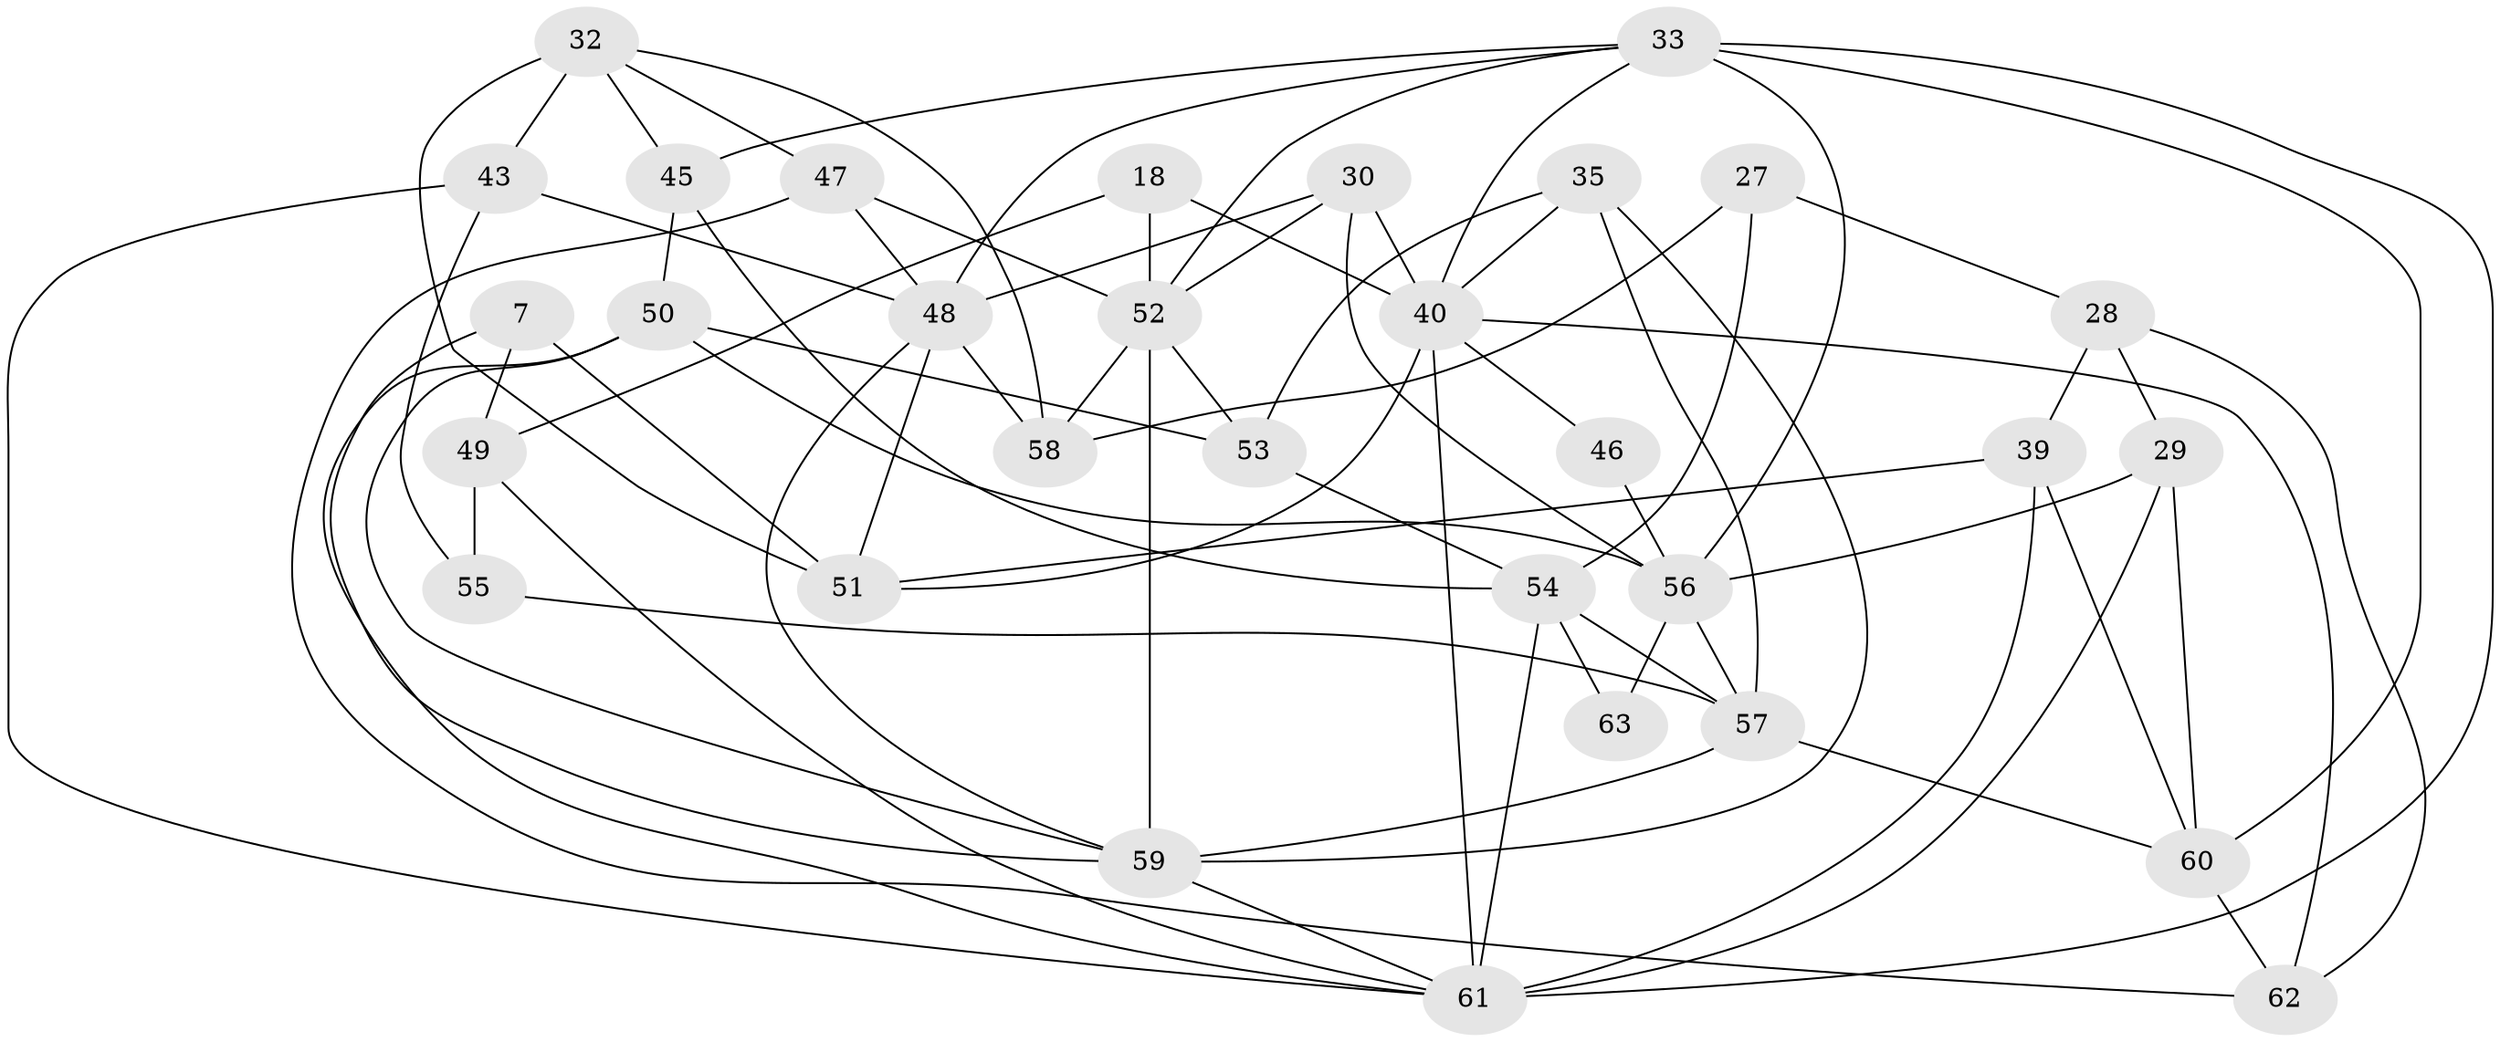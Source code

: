 // original degree distribution, {4: 1.0}
// Generated by graph-tools (version 1.1) at 2025/57/03/09/25 04:57:36]
// undirected, 31 vertices, 74 edges
graph export_dot {
graph [start="1"]
  node [color=gray90,style=filled];
  7;
  18;
  27 [super="+9"];
  28;
  29;
  30;
  32 [super="+3"];
  33 [super="+1+6"];
  35 [super="+26"];
  39;
  40 [super="+10+23"];
  43 [super="+41"];
  45;
  46;
  47;
  48 [super="+13+21"];
  49 [super="+8"];
  50 [super="+4"];
  51 [super="+36"];
  52 [super="+44"];
  53 [super="+34"];
  54 [super="+37+25"];
  55;
  56 [super="+15+16"];
  57 [super="+11+19"];
  58;
  59 [super="+38"];
  60 [super="+2"];
  61 [super="+20+42+31"];
  62;
  63;
  7 -- 51;
  7 -- 59;
  7 -- 49 [weight=2];
  18 -- 49 [weight=2];
  18 -- 40;
  18 -- 52;
  27 -- 58;
  27 -- 28;
  27 -- 54 [weight=4];
  28 -- 39;
  28 -- 62;
  28 -- 29;
  29 -- 60;
  29 -- 56;
  29 -- 61;
  30 -- 48;
  30 -- 52;
  30 -- 40;
  30 -- 56;
  32 -- 45;
  32 -- 43;
  32 -- 58;
  32 -- 51 [weight=2];
  32 -- 47;
  33 -- 56;
  33 -- 60 [weight=2];
  33 -- 45;
  33 -- 40;
  33 -- 48;
  33 -- 61;
  33 -- 52;
  35 -- 40;
  35 -- 53 [weight=2];
  35 -- 57 [weight=2];
  35 -- 59;
  39 -- 60;
  39 -- 51;
  39 -- 61;
  40 -- 46;
  40 -- 51;
  40 -- 62;
  40 -- 61;
  43 -- 61 [weight=2];
  43 -- 55;
  43 -- 48 [weight=2];
  45 -- 50;
  45 -- 54;
  46 -- 56 [weight=3];
  47 -- 62;
  47 -- 48;
  47 -- 52;
  48 -- 58;
  48 -- 59;
  48 -- 51;
  49 -- 61;
  49 -- 55;
  50 -- 53 [weight=2];
  50 -- 56;
  50 -- 59;
  50 -- 61;
  52 -- 58;
  52 -- 59 [weight=2];
  52 -- 53;
  53 -- 54;
  54 -- 63 [weight=2];
  54 -- 61 [weight=3];
  54 -- 57;
  55 -- 57 [weight=2];
  56 -- 63 [weight=2];
  56 -- 57;
  57 -- 60;
  57 -- 59;
  59 -- 61;
  60 -- 62;
}
